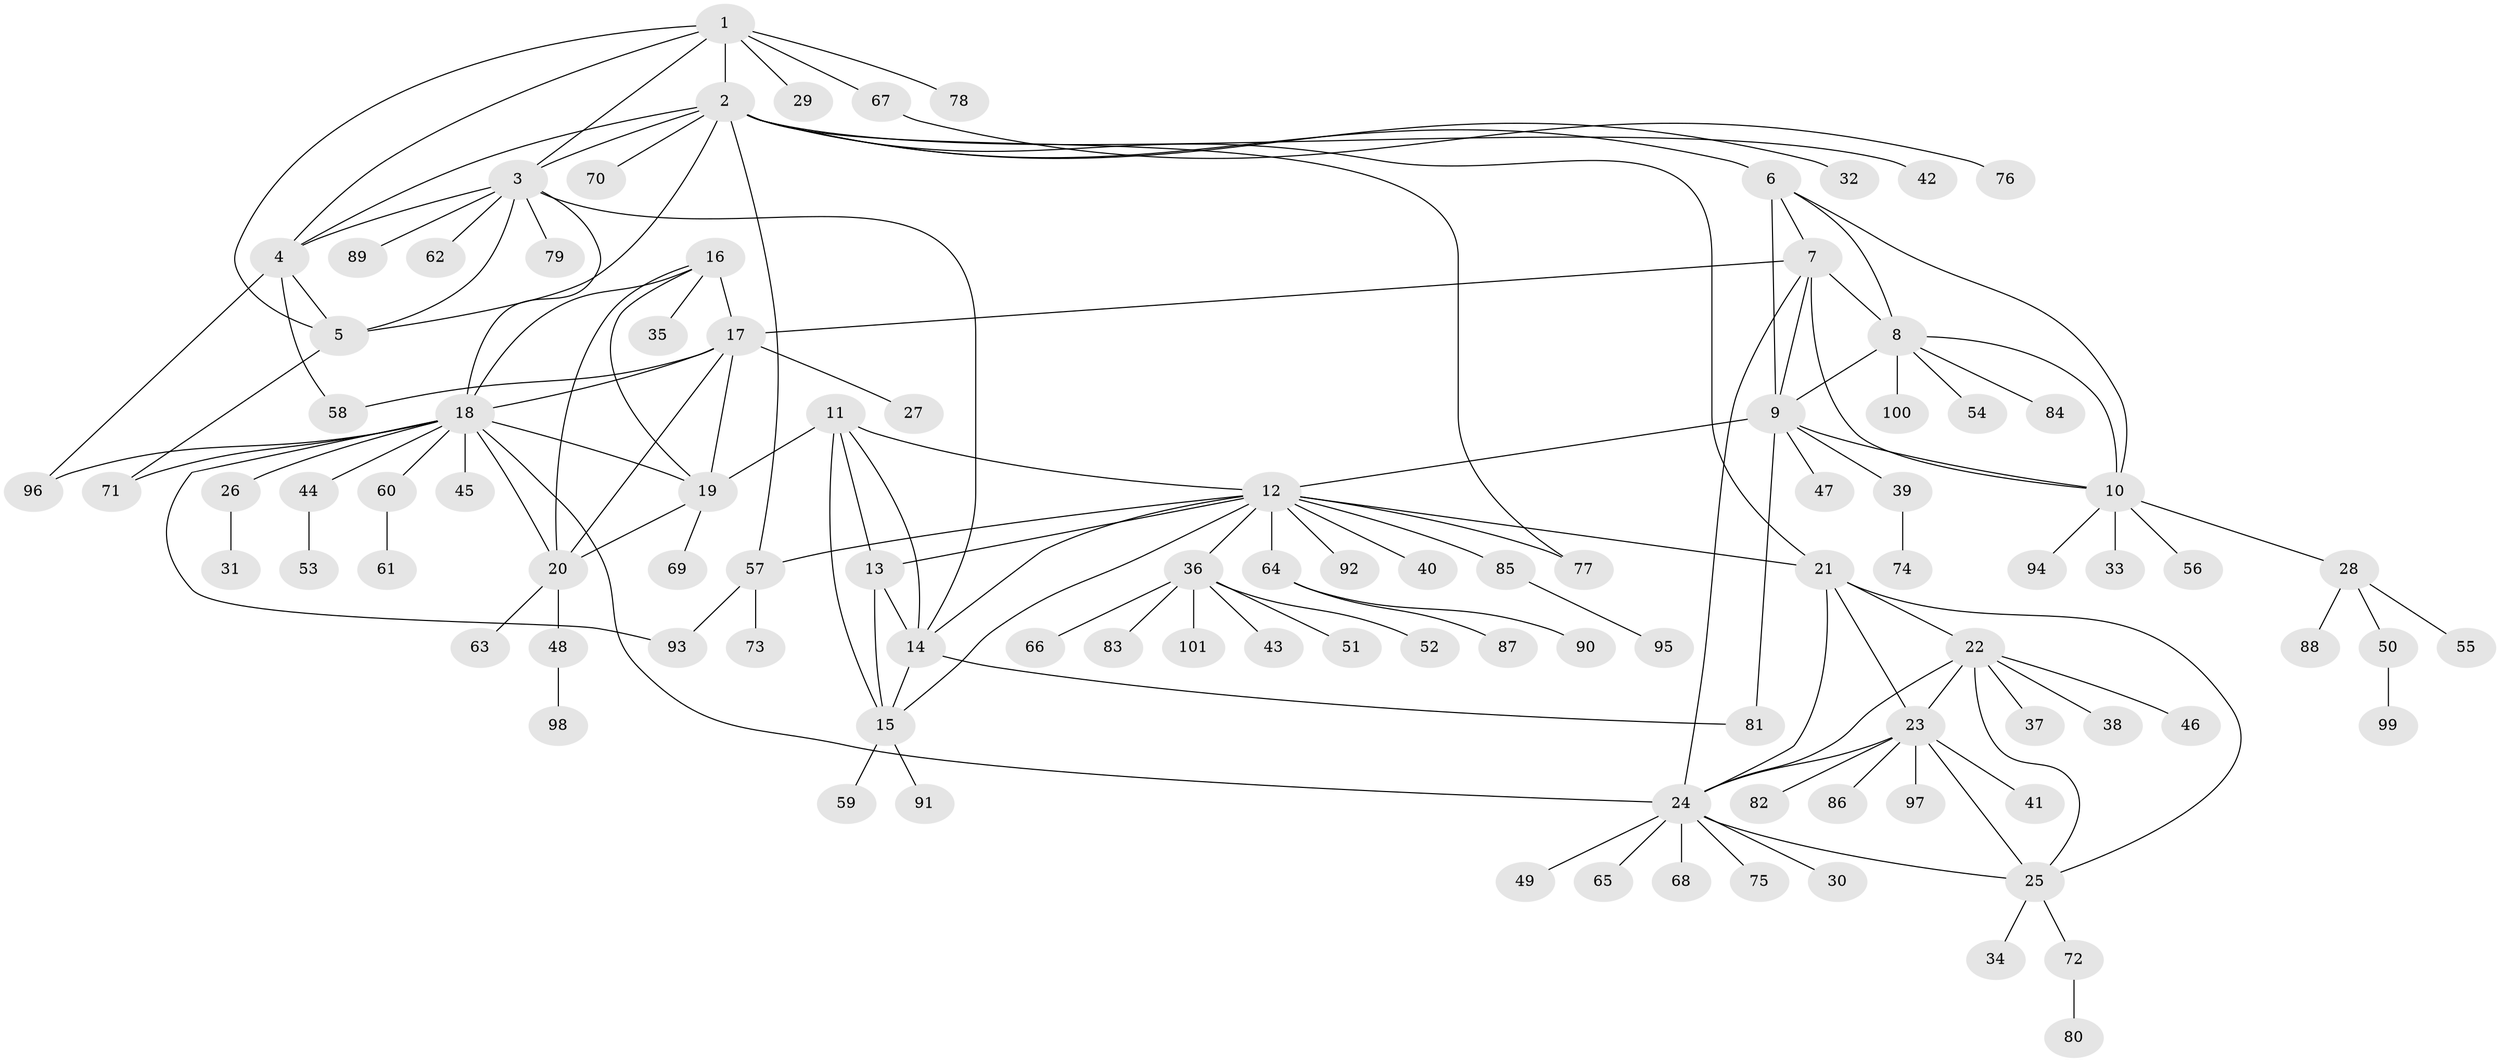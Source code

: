 // coarse degree distribution, {7: 0.012987012987012988, 10: 0.012987012987012988, 8: 0.025974025974025976, 6: 0.06493506493506493, 5: 0.03896103896103896, 3: 0.012987012987012988, 12: 0.025974025974025976, 4: 0.07792207792207792, 9: 0.025974025974025976, 1: 0.6103896103896104, 2: 0.09090909090909091}
// Generated by graph-tools (version 1.1) at 2025/52/02/27/25 19:52:14]
// undirected, 101 vertices, 143 edges
graph export_dot {
graph [start="1"]
  node [color=gray90,style=filled];
  1;
  2;
  3;
  4;
  5;
  6;
  7;
  8;
  9;
  10;
  11;
  12;
  13;
  14;
  15;
  16;
  17;
  18;
  19;
  20;
  21;
  22;
  23;
  24;
  25;
  26;
  27;
  28;
  29;
  30;
  31;
  32;
  33;
  34;
  35;
  36;
  37;
  38;
  39;
  40;
  41;
  42;
  43;
  44;
  45;
  46;
  47;
  48;
  49;
  50;
  51;
  52;
  53;
  54;
  55;
  56;
  57;
  58;
  59;
  60;
  61;
  62;
  63;
  64;
  65;
  66;
  67;
  68;
  69;
  70;
  71;
  72;
  73;
  74;
  75;
  76;
  77;
  78;
  79;
  80;
  81;
  82;
  83;
  84;
  85;
  86;
  87;
  88;
  89;
  90;
  91;
  92;
  93;
  94;
  95;
  96;
  97;
  98;
  99;
  100;
  101;
  1 -- 2;
  1 -- 3;
  1 -- 4;
  1 -- 5;
  1 -- 29;
  1 -- 67;
  1 -- 78;
  2 -- 3;
  2 -- 4;
  2 -- 5;
  2 -- 6;
  2 -- 21;
  2 -- 32;
  2 -- 42;
  2 -- 57;
  2 -- 70;
  2 -- 77;
  3 -- 4;
  3 -- 5;
  3 -- 14;
  3 -- 18;
  3 -- 62;
  3 -- 79;
  3 -- 89;
  4 -- 5;
  4 -- 58;
  4 -- 96;
  5 -- 71;
  6 -- 7;
  6 -- 8;
  6 -- 9;
  6 -- 10;
  7 -- 8;
  7 -- 9;
  7 -- 10;
  7 -- 17;
  7 -- 24;
  8 -- 9;
  8 -- 10;
  8 -- 54;
  8 -- 84;
  8 -- 100;
  9 -- 10;
  9 -- 12;
  9 -- 39;
  9 -- 47;
  9 -- 81;
  10 -- 28;
  10 -- 33;
  10 -- 56;
  10 -- 94;
  11 -- 12;
  11 -- 13;
  11 -- 14;
  11 -- 15;
  11 -- 19;
  12 -- 13;
  12 -- 14;
  12 -- 15;
  12 -- 21;
  12 -- 36;
  12 -- 40;
  12 -- 57;
  12 -- 64;
  12 -- 77;
  12 -- 85;
  12 -- 92;
  13 -- 14;
  13 -- 15;
  14 -- 15;
  14 -- 81;
  15 -- 59;
  15 -- 91;
  16 -- 17;
  16 -- 18;
  16 -- 19;
  16 -- 20;
  16 -- 35;
  17 -- 18;
  17 -- 19;
  17 -- 20;
  17 -- 27;
  17 -- 58;
  18 -- 19;
  18 -- 20;
  18 -- 24;
  18 -- 26;
  18 -- 44;
  18 -- 45;
  18 -- 60;
  18 -- 71;
  18 -- 93;
  18 -- 96;
  19 -- 20;
  19 -- 69;
  20 -- 48;
  20 -- 63;
  21 -- 22;
  21 -- 23;
  21 -- 24;
  21 -- 25;
  22 -- 23;
  22 -- 24;
  22 -- 25;
  22 -- 37;
  22 -- 38;
  22 -- 46;
  23 -- 24;
  23 -- 25;
  23 -- 41;
  23 -- 82;
  23 -- 86;
  23 -- 97;
  24 -- 25;
  24 -- 30;
  24 -- 49;
  24 -- 65;
  24 -- 68;
  24 -- 75;
  25 -- 34;
  25 -- 72;
  26 -- 31;
  28 -- 50;
  28 -- 55;
  28 -- 88;
  36 -- 43;
  36 -- 51;
  36 -- 52;
  36 -- 66;
  36 -- 83;
  36 -- 101;
  39 -- 74;
  44 -- 53;
  48 -- 98;
  50 -- 99;
  57 -- 73;
  57 -- 93;
  60 -- 61;
  64 -- 87;
  64 -- 90;
  67 -- 76;
  72 -- 80;
  85 -- 95;
}
